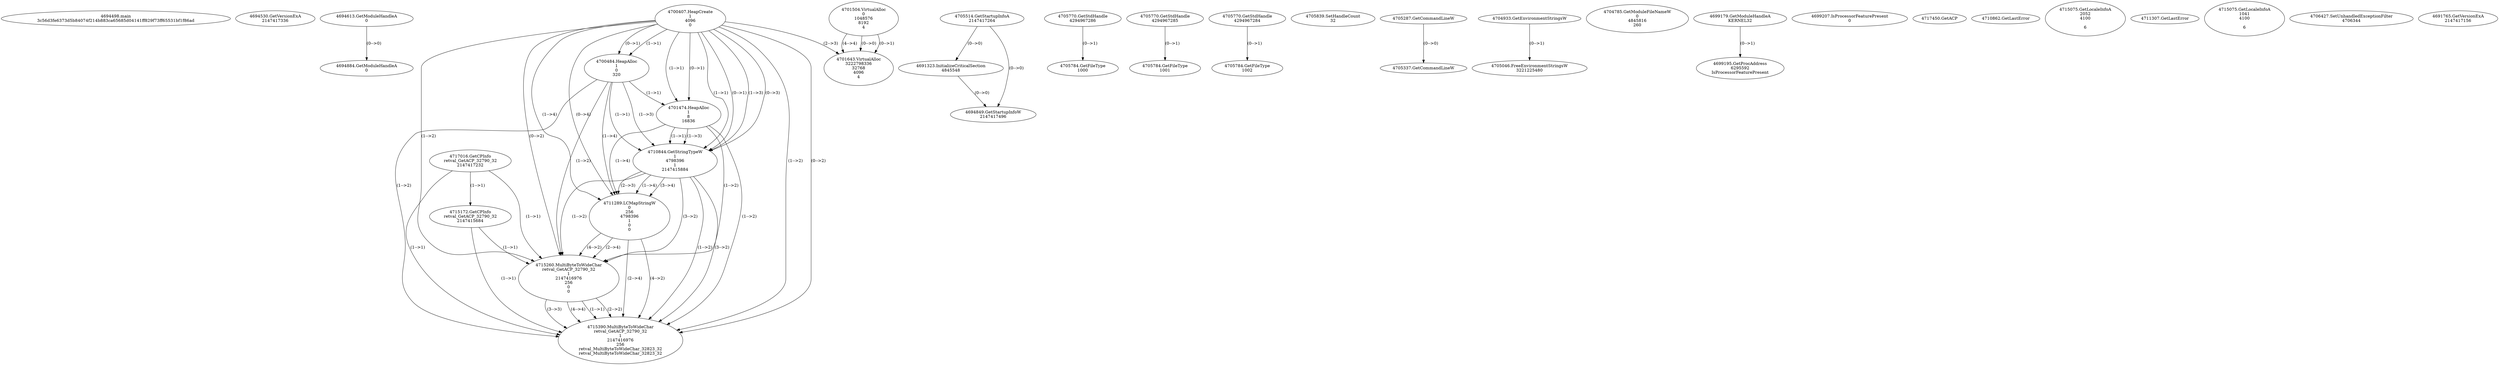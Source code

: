 // Global SCDG with merge call
digraph {
	0 [label="4694498.main
3c56d3fe6373d5b84074f214b883ca65685d04141ff829f73ff65531bf1f86ad"]
	1 [label="4694530.GetVersionExA
2147417336"]
	2 [label="4694613.GetModuleHandleA
0"]
	3 [label="4700407.HeapCreate
1
4096
0"]
	4 [label="4700484.HeapAlloc
1
0
320"]
	3 -> 4 [label="(1-->1)"]
	3 -> 4 [label="(0-->1)"]
	5 [label="4701474.HeapAlloc
1
8
16836"]
	3 -> 5 [label="(1-->1)"]
	3 -> 5 [label="(0-->1)"]
	4 -> 5 [label="(1-->1)"]
	6 [label="4701504.VirtualAlloc
0
1048576
8192
4"]
	7 [label="4701643.VirtualAlloc
3222798336
32768
4096
4"]
	6 -> 7 [label="(0-->1)"]
	3 -> 7 [label="(2-->3)"]
	6 -> 7 [label="(4-->4)"]
	6 -> 7 [label="(0-->0)"]
	8 [label="4705514.GetStartupInfoA
2147417264"]
	9 [label="4705770.GetStdHandle
4294967286"]
	10 [label="4705784.GetFileType
1000"]
	9 -> 10 [label="(0-->1)"]
	11 [label="4705770.GetStdHandle
4294967285"]
	12 [label="4705784.GetFileType
1001"]
	11 -> 12 [label="(0-->1)"]
	13 [label="4705770.GetStdHandle
4294967284"]
	14 [label="4705784.GetFileType
1002"]
	13 -> 14 [label="(0-->1)"]
	15 [label="4705839.SetHandleCount
32"]
	16 [label="4705287.GetCommandLineW
"]
	17 [label="4705337.GetCommandLineW
"]
	16 -> 17 [label="(0-->0)"]
	18 [label="4704933.GetEnvironmentStringsW
"]
	19 [label="4705046.FreeEnvironmentStringsW
3221225480"]
	18 -> 19 [label="(0-->1)"]
	20 [label="4704785.GetModuleFileNameW
0
4845816
260"]
	21 [label="4699179.GetModuleHandleA
KERNEL32"]
	22 [label="4699195.GetProcAddress
6295592
IsProcessorFeaturePresent"]
	21 -> 22 [label="(0-->1)"]
	23 [label="4699207.IsProcessorFeaturePresent
0"]
	24 [label="4717450.GetACP
"]
	25 [label="4717016.GetCPInfo
retval_GetACP_32790_32
2147417232"]
	26 [label="4710844.GetStringTypeW
1
4798396
1
2147415884"]
	3 -> 26 [label="(1-->1)"]
	3 -> 26 [label="(0-->1)"]
	4 -> 26 [label="(1-->1)"]
	5 -> 26 [label="(1-->1)"]
	3 -> 26 [label="(1-->3)"]
	3 -> 26 [label="(0-->3)"]
	4 -> 26 [label="(1-->3)"]
	5 -> 26 [label="(1-->3)"]
	27 [label="4710862.GetLastError
"]
	28 [label="4715075.GetLocaleInfoA
2052
4100

6"]
	29 [label="4711289.LCMapStringW
0
256
4798396
1
0
0"]
	26 -> 29 [label="(2-->3)"]
	3 -> 29 [label="(1-->4)"]
	3 -> 29 [label="(0-->4)"]
	4 -> 29 [label="(1-->4)"]
	5 -> 29 [label="(1-->4)"]
	26 -> 29 [label="(1-->4)"]
	26 -> 29 [label="(3-->4)"]
	30 [label="4711307.GetLastError
"]
	31 [label="4715172.GetCPInfo
retval_GetACP_32790_32
2147415684"]
	25 -> 31 [label="(1-->1)"]
	32 [label="4715260.MultiByteToWideChar
retval_GetACP_32790_32
1
2147416976
256
0
0"]
	25 -> 32 [label="(1-->1)"]
	31 -> 32 [label="(1-->1)"]
	3 -> 32 [label="(1-->2)"]
	3 -> 32 [label="(0-->2)"]
	4 -> 32 [label="(1-->2)"]
	5 -> 32 [label="(1-->2)"]
	26 -> 32 [label="(1-->2)"]
	26 -> 32 [label="(3-->2)"]
	29 -> 32 [label="(4-->2)"]
	29 -> 32 [label="(2-->4)"]
	33 [label="4715075.GetLocaleInfoA
1041
4100

6"]
	34 [label="4715390.MultiByteToWideChar
retval_GetACP_32790_32
1
2147416976
256
retval_MultiByteToWideChar_32823_32
retval_MultiByteToWideChar_32823_32"]
	25 -> 34 [label="(1-->1)"]
	31 -> 34 [label="(1-->1)"]
	32 -> 34 [label="(1-->1)"]
	3 -> 34 [label="(1-->2)"]
	3 -> 34 [label="(0-->2)"]
	4 -> 34 [label="(1-->2)"]
	5 -> 34 [label="(1-->2)"]
	26 -> 34 [label="(1-->2)"]
	26 -> 34 [label="(3-->2)"]
	29 -> 34 [label="(4-->2)"]
	32 -> 34 [label="(2-->2)"]
	32 -> 34 [label="(3-->3)"]
	29 -> 34 [label="(2-->4)"]
	32 -> 34 [label="(4-->4)"]
	35 [label="4706427.SetUnhandledExceptionFilter
4706344"]
	36 [label="4691765.GetVersionExA
2147417156"]
	37 [label="4691323.InitializeCriticalSection
4845548"]
	8 -> 37 [label="(0-->0)"]
	38 [label="4694849.GetStartupInfoW
2147417496"]
	8 -> 38 [label="(0-->0)"]
	37 -> 38 [label="(0-->0)"]
	39 [label="4694884.GetModuleHandleA
0"]
	2 -> 39 [label="(0-->0)"]
}
